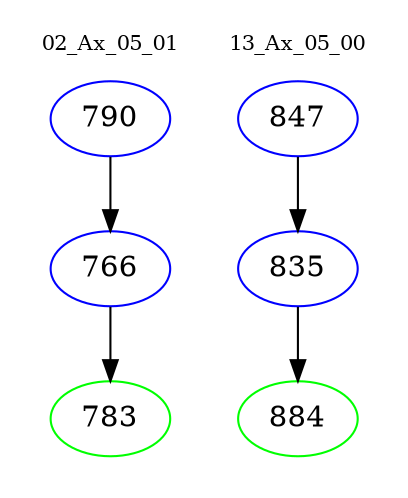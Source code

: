 digraph{
subgraph cluster_0 {
color = white
label = "02_Ax_05_01";
fontsize=10;
T0_790 [label="790", color="blue"]
T0_790 -> T0_766 [color="black"]
T0_766 [label="766", color="blue"]
T0_766 -> T0_783 [color="black"]
T0_783 [label="783", color="green"]
}
subgraph cluster_1 {
color = white
label = "13_Ax_05_00";
fontsize=10;
T1_847 [label="847", color="blue"]
T1_847 -> T1_835 [color="black"]
T1_835 [label="835", color="blue"]
T1_835 -> T1_884 [color="black"]
T1_884 [label="884", color="green"]
}
}
